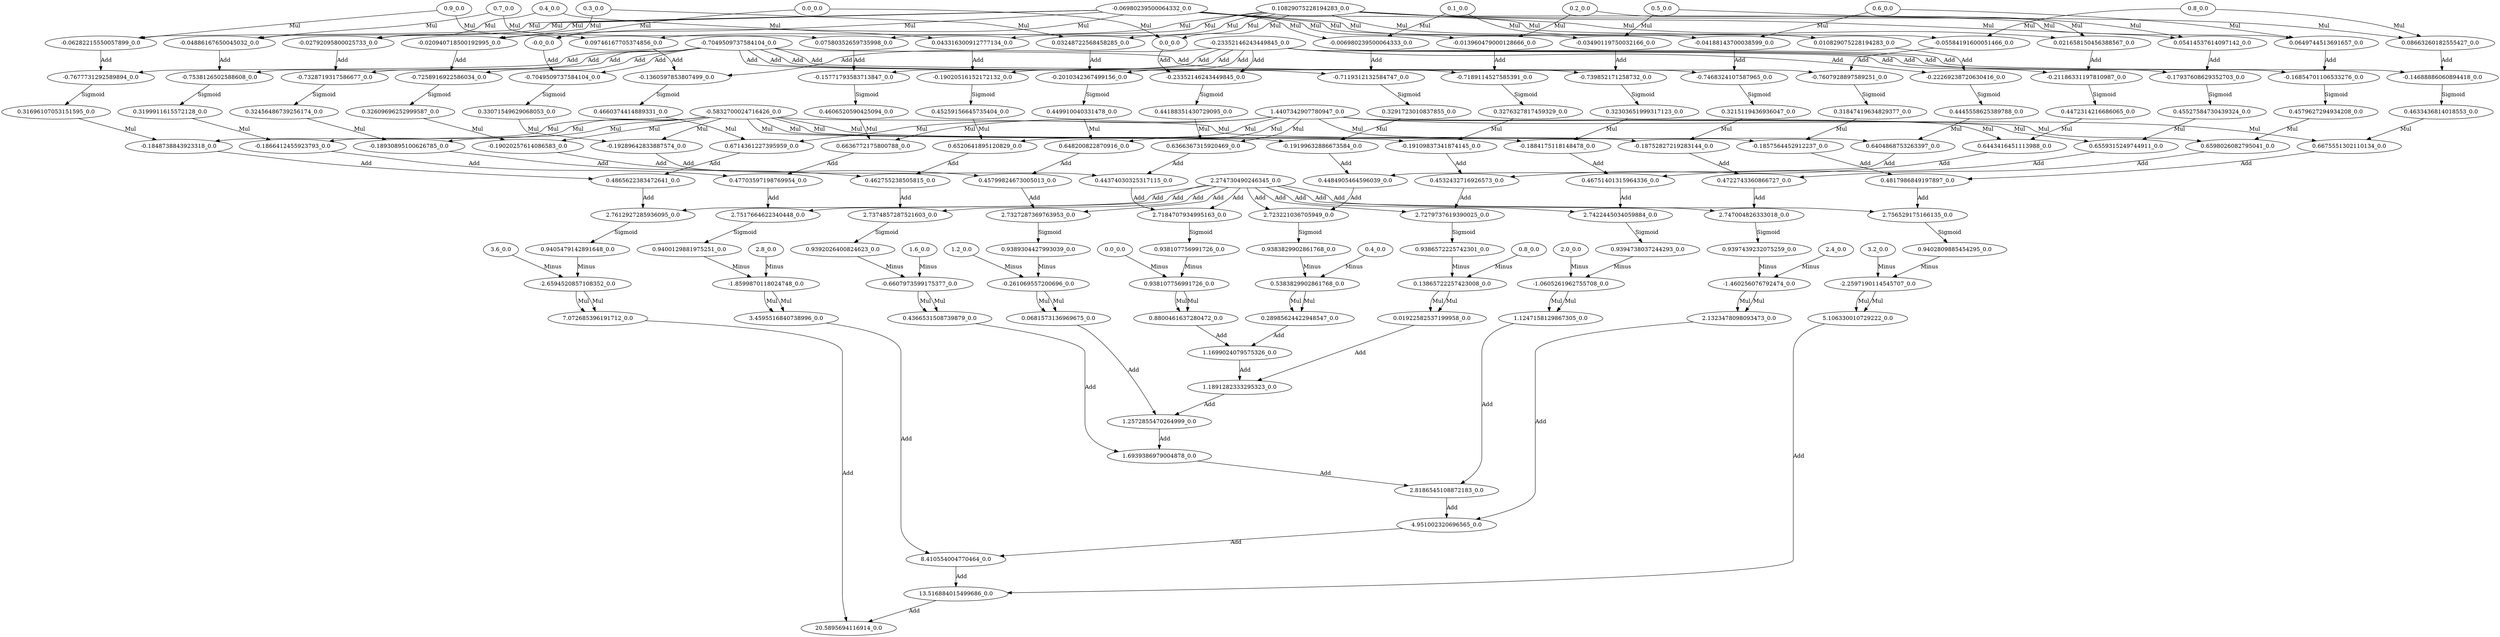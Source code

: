 digraph{
N0[label="0.0_0.0"]
N1[label="0.1_0.0"]
N2[label="0.2_0.0"]
N3[label="0.3_0.0"]
N4[label="0.4_0.0"]
N5[label="0.5_0.0"]
N6[label="0.6_0.0"]
N7[label="0.7_0.0"]
N8[label="0.8_0.0"]
N9[label="0.9_0.0"]
N10[label="0.0_0.0"]
N11[label="0.4_0.0"]
N12[label="0.8_0.0"]
N13[label="1.2_0.0"]
N14[label="1.6_0.0"]
N15[label="2.0_0.0"]
N16[label="2.4_0.0"]
N17[label="2.8_0.0"]
N18[label="3.2_0.0"]
N19[label="3.6_0.0"]
N20[label="-0.0_0.0"]
N21[label="0.0_0.0"]
N22[label="-0.7049509737584104_0.0"]
N23[label="-0.23352146243449845_0.0"]
N24[label="0.33071549629068053_0.0"]
N25[label="0.44188351430729095_0.0"]
N26[label="-0.19289642833887574_0.0"]
N27[label="0.6366367315920469_0.0"]
N28[label="0.44374030325317115_0.0"]
N29[label="2.7184707934995163_0.0"]
N30[label="0.938107756991726_0.0"]
N31[label="0.938107756991726_0.0"]
N32[label="0.8800461637280472_0.0"]
N33[label="-0.006980239500064333_0.0"]
N34[label="0.010829075228194283_0.0"]
N35[label="-0.7119312132584747_0.0"]
N36[label="-0.22269238720630416_0.0"]
N37[label="0.3291723010837855_0.0"]
N38[label="0.4445558625389788_0.0"]
N39[label="-0.19199632886673584_0.0"]
N40[label="0.6404868753263397_0.0"]
N41[label="0.4484905464596039_0.0"]
N42[label="2.723221036705949_0.0"]
N43[label="0.9383829902861768_0.0"]
N44[label="0.5383829902861768_0.0"]
N45[label="0.28985624422948547_0.0"]
N46[label="-0.013960479000128666_0.0"]
N47[label="0.021658150456388567_0.0"]
N48[label="-0.7189114527585391_0.0"]
N49[label="-0.21186331197810987_0.0"]
N50[label="0.3276327817459329_0.0"]
N51[label="0.4472314216686065_0.0"]
N52[label="-0.19109837341874145_0.0"]
N53[label="0.6443416451113988_0.0"]
N54[label="0.4532432716926573_0.0"]
N55[label="2.7279737619390025_0.0"]
N56[label="0.9386572225742301_0.0"]
N57[label="0.13865722257423008_0.0"]
N58[label="0.01922582537199958_0.0"]
N59[label="-0.020940718500192995_0.0"]
N60[label="0.03248722568458285_0.0"]
N61[label="-0.7258916922586034_0.0"]
N62[label="-0.2010342367499156_0.0"]
N63[label="0.32609696252999587_0.0"]
N64[label="0.449910040331478_0.0"]
N65[label="-0.19020257614086583_0.0"]
N66[label="0.648200822870916_0.0"]
N67[label="0.45799824673005013_0.0"]
N68[label="2.7327287369763953_0.0"]
N69[label="0.9389304427993039_0.0"]
N70[label="-0.261069557200696_0.0"]
N71[label="0.0681573136969675_0.0"]
N72[label="-0.02792095800025733_0.0"]
N73[label="0.043316300912777134_0.0"]
N74[label="-0.7328719317586677_0.0"]
N75[label="-0.19020516152172132_0.0"]
N76[label="0.32456486739256174_0.0"]
N77[label="0.45259156645735404_0.0"]
N78[label="-0.18930895100626785_0.0"]
N79[label="0.6520641895120829_0.0"]
N80[label="0.462755238505815_0.0"]
N81[label="2.7374857287521603_0.0"]
N82[label="0.9392026400824623_0.0"]
N83[label="-0.6607973599175377_0.0"]
N84[label="0.4366531508739879_0.0"]
N85[label="-0.03490119750032166_0.0"]
N86[label="0.05414537614097142_0.0"]
N87[label="-0.739852171258732_0.0"]
N88[label="-0.17937608629352703_0.0"]
N89[label="0.32303651999317123_0.0"]
N90[label="0.45527584730439324_0.0"]
N91[label="-0.1884175118148478_0.0"]
N92[label="0.6559315249744911_0.0"]
N93[label="0.46751401315964336_0.0"]
N94[label="2.7422445034059884_0.0"]
N95[label="0.9394738037244293_0.0"]
N96[label="-1.0605261962755708_0.0"]
N97[label="1.1247158129867305_0.0"]
N98[label="-0.04188143700038599_0.0"]
N99[label="0.0649744513691657_0.0"]
N100[label="-0.7468324107587965_0.0"]
N101[label="-0.16854701106533276_0.0"]
N102[label="0.3215119436936047_0.0"]
N103[label="0.4579627294934208_0.0"]
N104[label="-0.18752827219283144_0.0"]
N105[label="0.6598026082795041_0.0"]
N106[label="0.4722743360866727_0.0"]
N107[label="2.747004826333018_0.0"]
N108[label="0.9397439232075259_0.0"]
N109[label="-1.460256076792474_0.0"]
N110[label="2.1323478098093473_0.0"]
N111[label="-0.04886167650045032_0.0"]
N112[label="0.07580352659735998_0.0"]
N113[label="-0.7538126502588608_0.0"]
N114[label="-0.15771793583713847_0.0"]
N115[label="0.3199911615572128_0.0"]
N116[label="0.4606520590425094_0.0"]
N117[label="-0.1866412455923793_0.0"]
N118[label="0.6636772175800788_0.0"]
N119[label="0.47703597198769954_0.0"]
N120[label="2.7517664622340448_0.0"]
N121[label="0.9400129881975251_0.0"]
N122[label="-1.8599870118024748_0.0"]
N123[label="3.4595516840738996_0.0"]
N124[label="-0.05584191600051466_0.0"]
N125[label="0.08663260182555427_0.0"]
N126[label="-0.7607928897589251_0.0"]
N127[label="-0.14688886060894418_0.0"]
N128[label="0.31847419634829377_0.0"]
N129[label="0.4633436814018553_0.0"]
N130[label="-0.1857564452912237_0.0"]
N131[label="0.6675551302110134_0.0"]
N132[label="0.4817986849197897_0.0"]
N133[label="2.756529175166135_0.0"]
N134[label="0.9402809885454295_0.0"]
N135[label="-2.2597190114545707_0.0"]
N136[label="5.106330010729222_0.0"]
N137[label="-0.06282215550057899_0.0"]
N138[label="0.09746167705374856_0.0"]
N139[label="-0.7677731292589894_0.0"]
N140[label="-0.1360597853807499_0.0"]
N141[label="0.31696107053151595_0.0"]
N142[label="0.4660374414889331_0.0"]
N143[label="-0.1848738843923318_0.0"]
N144[label="0.6714361227395959_0.0"]
N145[label="0.4865622383472641_0.0"]
N146[label="2.7612927285936095_0.0"]
N147[label="0.9405479142891648_0.0"]
N148[label="-2.6594520857108352_0.0"]
N149[label="7.072685396191712_0.0"]
N150[label="1.1699024079575326_0.0"]
N151[label="1.1891282333295323_0.0"]
N152[label="1.2572855470264999_0.0"]
N153[label="1.6939386979004878_0.0"]
N154[label="2.8186545108872183_0.0"]
N155[label="4.951002320696565_0.0"]
N156[label="8.410554004770464_0.0"]
N157[label="13.516884015499686_0.0"]
N158[label="20.5895694116914_0.0"]
N159[label="-0.06980239500064332_0.0"]
N160[label="0.10829075228194283_0.0"]
N161[label="-0.5832700024716426_0.0"]
N162[label="1.4407342907780947_0.0"]
N163[label="-0.7049509737584104_0.0"]
N164[label="-0.23352146243449845_0.0"]
N165[label="2.274730490246345_0.0"]
N159->N20[label="Mul"]
N0->N20[label="Mul"]
N160->N21[label="Mul"]
N0->N21[label="Mul"]
N20->N22[label="Add"]
N163->N22[label="Add"]
N21->N23[label="Add"]
N164->N23[label="Add"]
N22->N24[label="Sigmoid"]
N23->N25[label="Sigmoid"]
N161->N26[label="Mul"]
N24->N26[label="Mul"]
N162->N27[label="Mul"]
N25->N27[label="Mul"]
N27->N28[label="Add"]
N26->N28[label="Add"]
N28->N29[label="Add"]
N165->N29[label="Add"]
N29->N30[label="Sigmoid"]
N30->N31[label="Minus"]
N10->N31[label="Minus"]
N31->N32[label="Mul"]
N31->N32[label="Mul"]
N159->N33[label="Mul"]
N1->N33[label="Mul"]
N160->N34[label="Mul"]
N1->N34[label="Mul"]
N33->N35[label="Add"]
N163->N35[label="Add"]
N34->N36[label="Add"]
N164->N36[label="Add"]
N35->N37[label="Sigmoid"]
N36->N38[label="Sigmoid"]
N161->N39[label="Mul"]
N37->N39[label="Mul"]
N162->N40[label="Mul"]
N38->N40[label="Mul"]
N40->N41[label="Add"]
N39->N41[label="Add"]
N41->N42[label="Add"]
N165->N42[label="Add"]
N42->N43[label="Sigmoid"]
N43->N44[label="Minus"]
N11->N44[label="Minus"]
N44->N45[label="Mul"]
N44->N45[label="Mul"]
N159->N46[label="Mul"]
N2->N46[label="Mul"]
N160->N47[label="Mul"]
N2->N47[label="Mul"]
N46->N48[label="Add"]
N163->N48[label="Add"]
N47->N49[label="Add"]
N164->N49[label="Add"]
N48->N50[label="Sigmoid"]
N49->N51[label="Sigmoid"]
N161->N52[label="Mul"]
N50->N52[label="Mul"]
N162->N53[label="Mul"]
N51->N53[label="Mul"]
N53->N54[label="Add"]
N52->N54[label="Add"]
N54->N55[label="Add"]
N165->N55[label="Add"]
N55->N56[label="Sigmoid"]
N56->N57[label="Minus"]
N12->N57[label="Minus"]
N57->N58[label="Mul"]
N57->N58[label="Mul"]
N159->N59[label="Mul"]
N3->N59[label="Mul"]
N160->N60[label="Mul"]
N3->N60[label="Mul"]
N59->N61[label="Add"]
N163->N61[label="Add"]
N60->N62[label="Add"]
N164->N62[label="Add"]
N61->N63[label="Sigmoid"]
N62->N64[label="Sigmoid"]
N161->N65[label="Mul"]
N63->N65[label="Mul"]
N162->N66[label="Mul"]
N64->N66[label="Mul"]
N66->N67[label="Add"]
N65->N67[label="Add"]
N67->N68[label="Add"]
N165->N68[label="Add"]
N68->N69[label="Sigmoid"]
N69->N70[label="Minus"]
N13->N70[label="Minus"]
N70->N71[label="Mul"]
N70->N71[label="Mul"]
N159->N72[label="Mul"]
N4->N72[label="Mul"]
N160->N73[label="Mul"]
N4->N73[label="Mul"]
N72->N74[label="Add"]
N163->N74[label="Add"]
N73->N75[label="Add"]
N164->N75[label="Add"]
N74->N76[label="Sigmoid"]
N75->N77[label="Sigmoid"]
N161->N78[label="Mul"]
N76->N78[label="Mul"]
N162->N79[label="Mul"]
N77->N79[label="Mul"]
N79->N80[label="Add"]
N78->N80[label="Add"]
N80->N81[label="Add"]
N165->N81[label="Add"]
N81->N82[label="Sigmoid"]
N82->N83[label="Minus"]
N14->N83[label="Minus"]
N83->N84[label="Mul"]
N83->N84[label="Mul"]
N159->N85[label="Mul"]
N5->N85[label="Mul"]
N160->N86[label="Mul"]
N5->N86[label="Mul"]
N85->N87[label="Add"]
N163->N87[label="Add"]
N86->N88[label="Add"]
N164->N88[label="Add"]
N87->N89[label="Sigmoid"]
N88->N90[label="Sigmoid"]
N161->N91[label="Mul"]
N89->N91[label="Mul"]
N162->N92[label="Mul"]
N90->N92[label="Mul"]
N92->N93[label="Add"]
N91->N93[label="Add"]
N93->N94[label="Add"]
N165->N94[label="Add"]
N94->N95[label="Sigmoid"]
N95->N96[label="Minus"]
N15->N96[label="Minus"]
N96->N97[label="Mul"]
N96->N97[label="Mul"]
N159->N98[label="Mul"]
N6->N98[label="Mul"]
N160->N99[label="Mul"]
N6->N99[label="Mul"]
N98->N100[label="Add"]
N163->N100[label="Add"]
N99->N101[label="Add"]
N164->N101[label="Add"]
N100->N102[label="Sigmoid"]
N101->N103[label="Sigmoid"]
N161->N104[label="Mul"]
N102->N104[label="Mul"]
N162->N105[label="Mul"]
N103->N105[label="Mul"]
N105->N106[label="Add"]
N104->N106[label="Add"]
N106->N107[label="Add"]
N165->N107[label="Add"]
N107->N108[label="Sigmoid"]
N108->N109[label="Minus"]
N16->N109[label="Minus"]
N109->N110[label="Mul"]
N109->N110[label="Mul"]
N159->N111[label="Mul"]
N7->N111[label="Mul"]
N160->N112[label="Mul"]
N7->N112[label="Mul"]
N111->N113[label="Add"]
N163->N113[label="Add"]
N112->N114[label="Add"]
N164->N114[label="Add"]
N113->N115[label="Sigmoid"]
N114->N116[label="Sigmoid"]
N161->N117[label="Mul"]
N115->N117[label="Mul"]
N162->N118[label="Mul"]
N116->N118[label="Mul"]
N118->N119[label="Add"]
N117->N119[label="Add"]
N119->N120[label="Add"]
N165->N120[label="Add"]
N120->N121[label="Sigmoid"]
N121->N122[label="Minus"]
N17->N122[label="Minus"]
N122->N123[label="Mul"]
N122->N123[label="Mul"]
N159->N124[label="Mul"]
N8->N124[label="Mul"]
N160->N125[label="Mul"]
N8->N125[label="Mul"]
N124->N126[label="Add"]
N163->N126[label="Add"]
N125->N127[label="Add"]
N164->N127[label="Add"]
N126->N128[label="Sigmoid"]
N127->N129[label="Sigmoid"]
N161->N130[label="Mul"]
N128->N130[label="Mul"]
N162->N131[label="Mul"]
N129->N131[label="Mul"]
N131->N132[label="Add"]
N130->N132[label="Add"]
N132->N133[label="Add"]
N165->N133[label="Add"]
N133->N134[label="Sigmoid"]
N134->N135[label="Minus"]
N18->N135[label="Minus"]
N135->N136[label="Mul"]
N135->N136[label="Mul"]
N159->N137[label="Mul"]
N9->N137[label="Mul"]
N160->N138[label="Mul"]
N9->N138[label="Mul"]
N137->N139[label="Add"]
N163->N139[label="Add"]
N138->N140[label="Add"]
N164->N140[label="Add"]
N139->N141[label="Sigmoid"]
N140->N142[label="Sigmoid"]
N161->N143[label="Mul"]
N141->N143[label="Mul"]
N162->N144[label="Mul"]
N142->N144[label="Mul"]
N144->N145[label="Add"]
N143->N145[label="Add"]
N145->N146[label="Add"]
N165->N146[label="Add"]
N146->N147[label="Sigmoid"]
N147->N148[label="Minus"]
N19->N148[label="Minus"]
N148->N149[label="Mul"]
N148->N149[label="Mul"]
N45->N150[label="Add"]
N32->N150[label="Add"]
N58->N151[label="Add"]
N150->N151[label="Add"]
N71->N152[label="Add"]
N151->N152[label="Add"]
N84->N153[label="Add"]
N152->N153[label="Add"]
N97->N154[label="Add"]
N153->N154[label="Add"]
N110->N155[label="Add"]
N154->N155[label="Add"]
N123->N156[label="Add"]
N155->N156[label="Add"]
N136->N157[label="Add"]
N156->N157[label="Add"]
N149->N158[label="Add"]
N157->N158[label="Add"]
}
